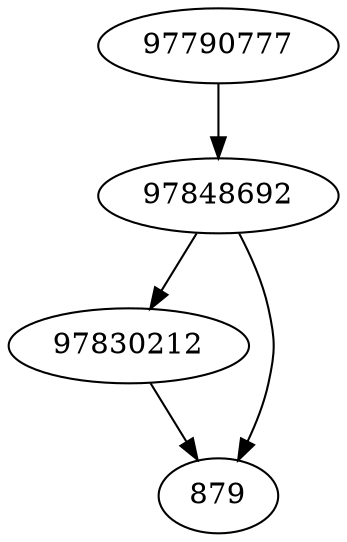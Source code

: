 strict digraph  {
97848692;
97790777;
97830212;
879;
97848692 -> 879;
97848692 -> 97830212;
97790777 -> 97848692;
97830212 -> 879;
}
